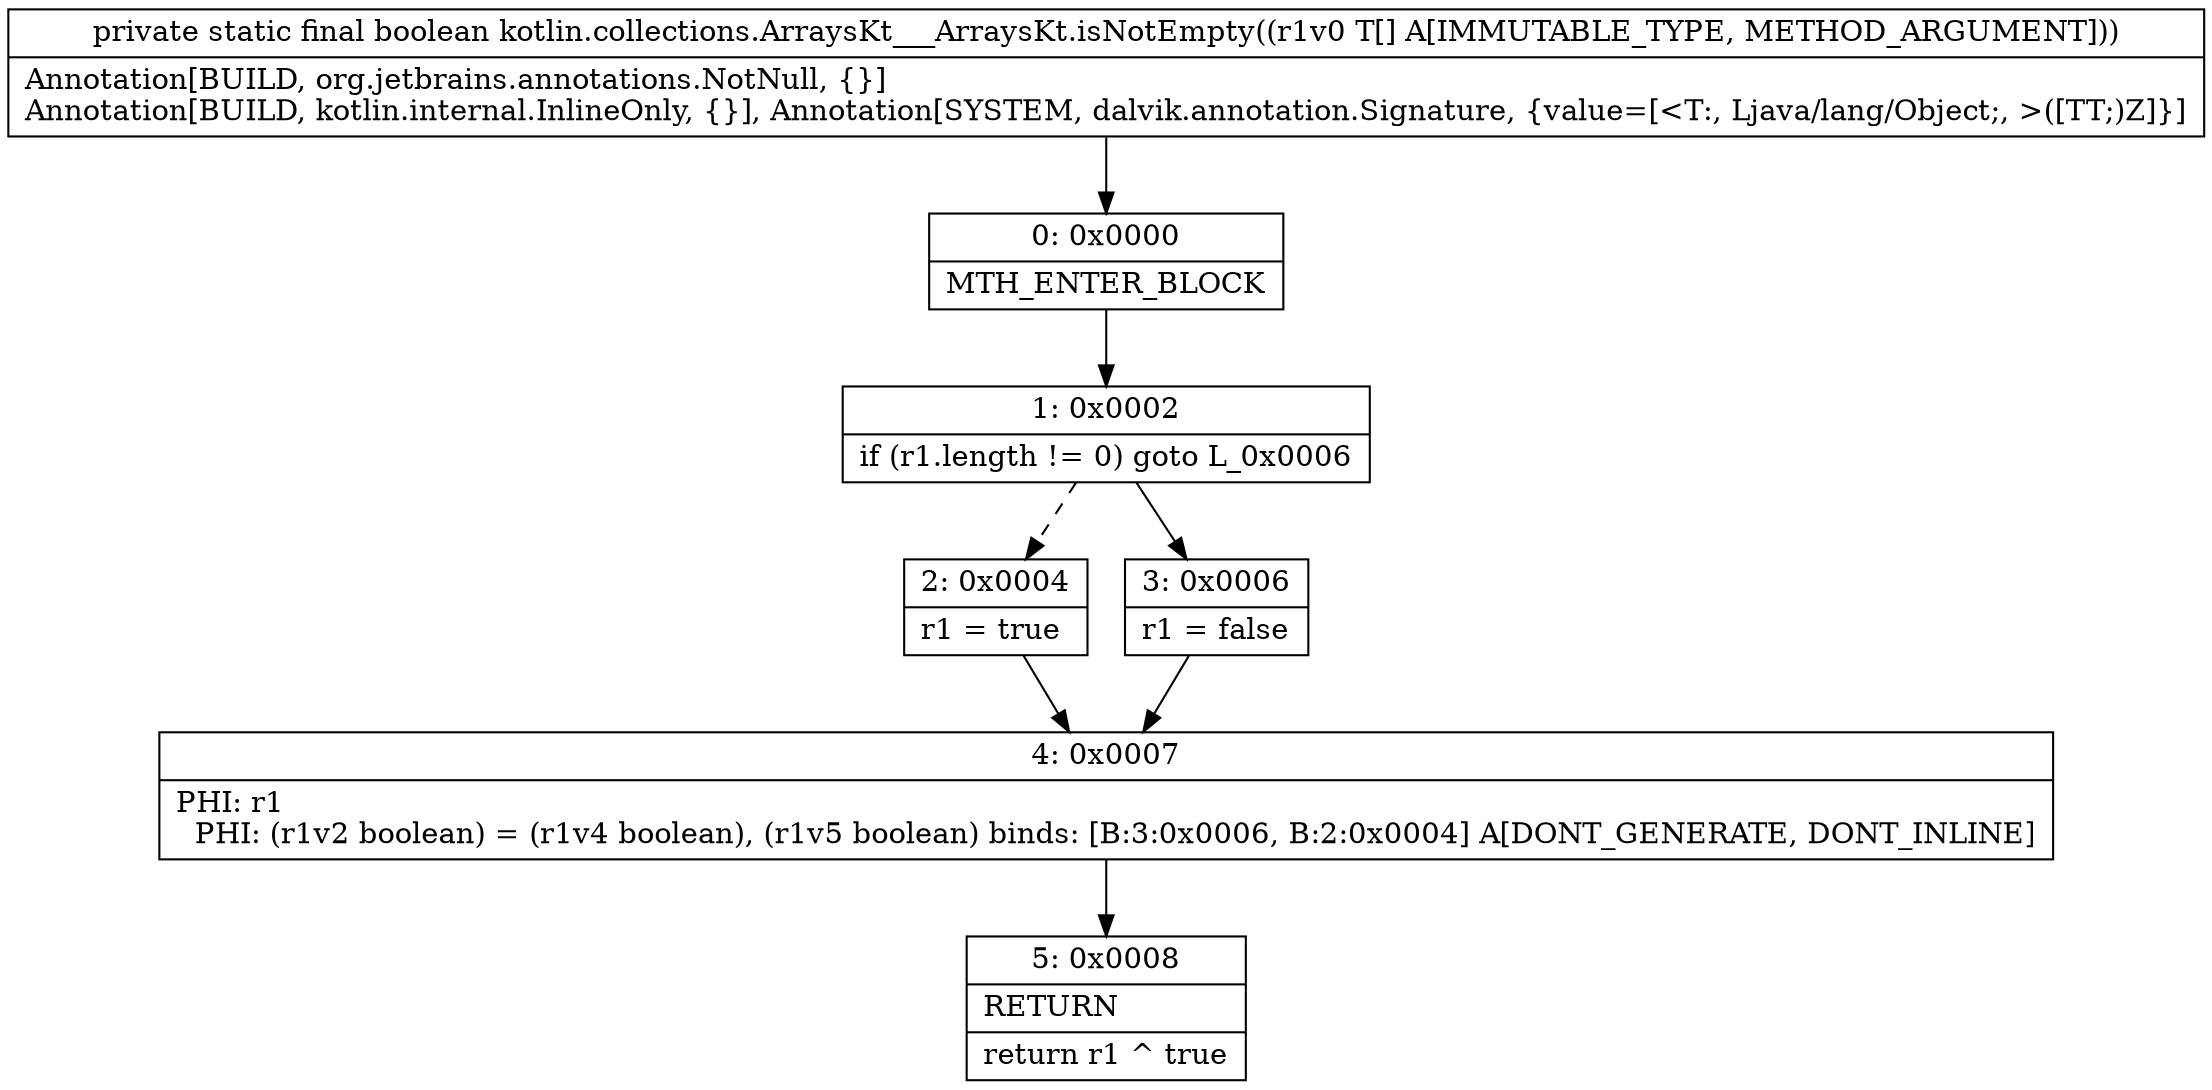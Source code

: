 digraph "CFG forkotlin.collections.ArraysKt___ArraysKt.isNotEmpty([Ljava\/lang\/Object;)Z" {
Node_0 [shape=record,label="{0\:\ 0x0000|MTH_ENTER_BLOCK\l}"];
Node_1 [shape=record,label="{1\:\ 0x0002|if (r1.length != 0) goto L_0x0006\l}"];
Node_2 [shape=record,label="{2\:\ 0x0004|r1 = true\l}"];
Node_3 [shape=record,label="{3\:\ 0x0006|r1 = false\l}"];
Node_4 [shape=record,label="{4\:\ 0x0007|PHI: r1 \l  PHI: (r1v2 boolean) = (r1v4 boolean), (r1v5 boolean) binds: [B:3:0x0006, B:2:0x0004] A[DONT_GENERATE, DONT_INLINE]\l}"];
Node_5 [shape=record,label="{5\:\ 0x0008|RETURN\l|return r1 ^ true\l}"];
MethodNode[shape=record,label="{private static final boolean kotlin.collections.ArraysKt___ArraysKt.isNotEmpty((r1v0 T[] A[IMMUTABLE_TYPE, METHOD_ARGUMENT]))  | Annotation[BUILD, org.jetbrains.annotations.NotNull, \{\}]\lAnnotation[BUILD, kotlin.internal.InlineOnly, \{\}], Annotation[SYSTEM, dalvik.annotation.Signature, \{value=[\<T:, Ljava\/lang\/Object;, \>([TT;)Z]\}]\l}"];
MethodNode -> Node_0;
Node_0 -> Node_1;
Node_1 -> Node_2[style=dashed];
Node_1 -> Node_3;
Node_2 -> Node_4;
Node_3 -> Node_4;
Node_4 -> Node_5;
}

